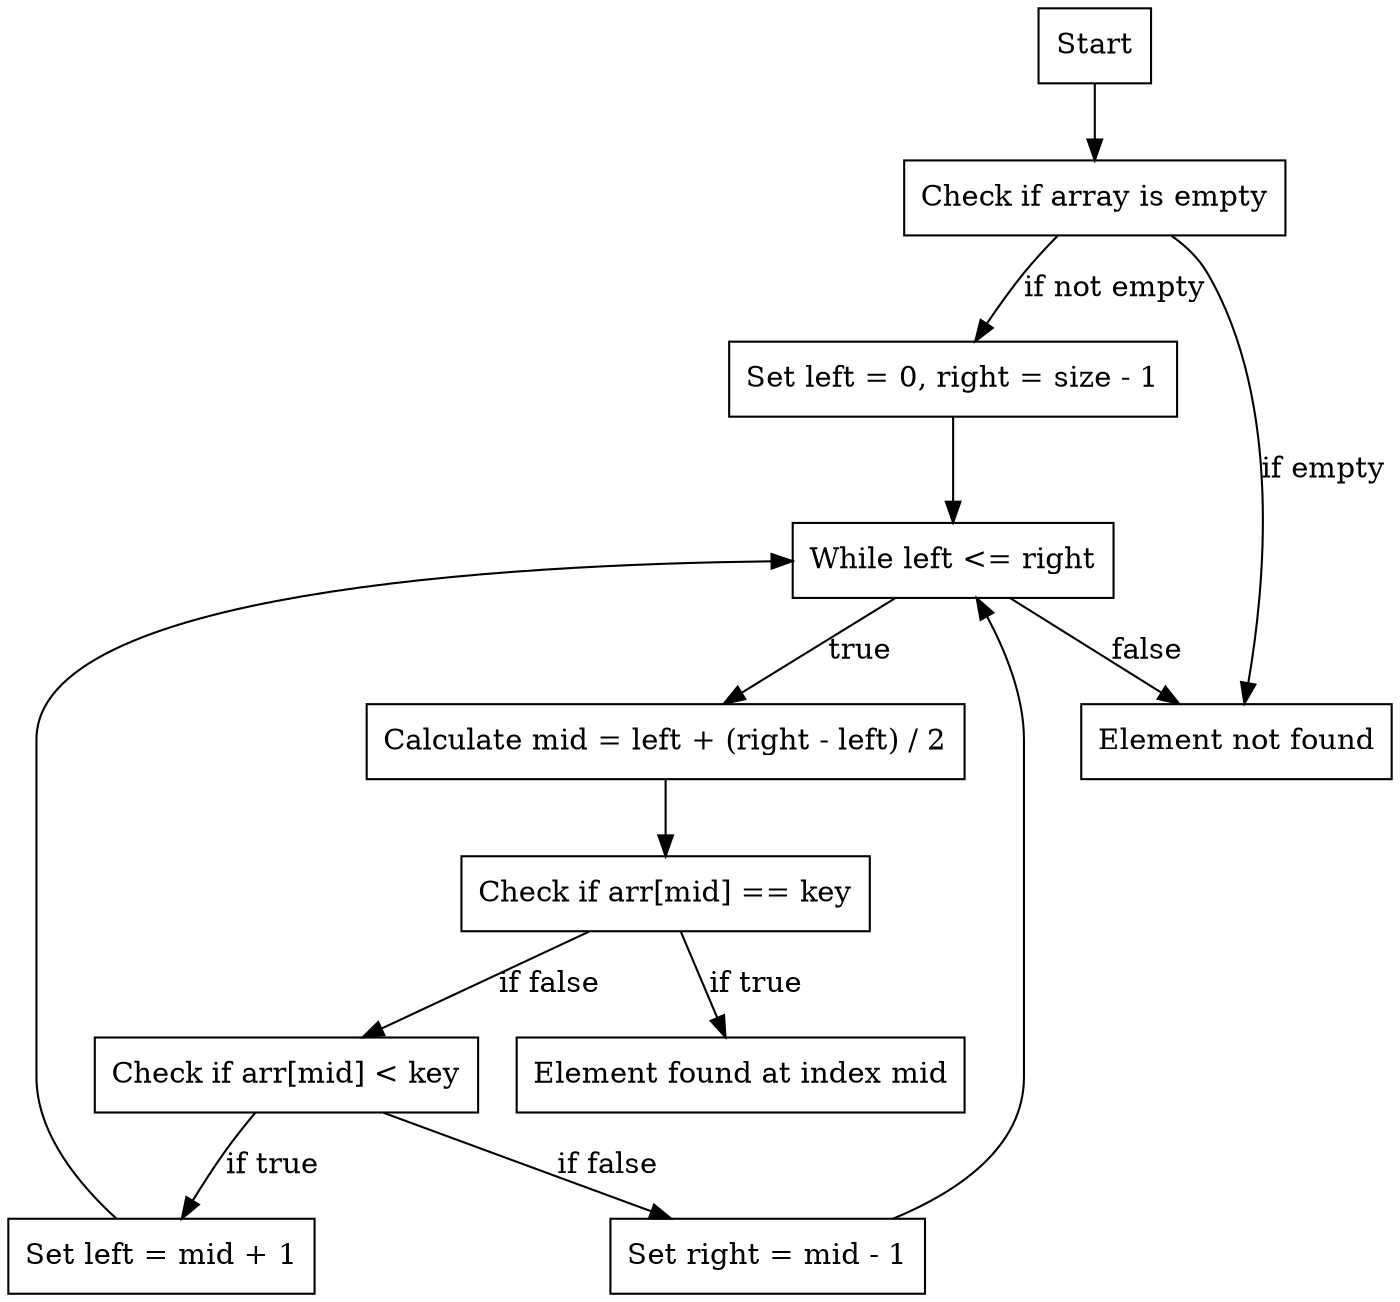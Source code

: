 digraph BinarySearch {
    node [shape=box];

    start [label="Start"];
    check_empty [label="Check if array is empty"];
    set_initial_bounds [label="Set left = 0, right = size - 1"];
    while_loop [label="While left <= right"];
    calculate_mid [label="Calculate mid = left + (right - left) / 2"];
    check_mid [label="Check if arr[mid] == key"];
    found [label="Element found at index mid"];
    check_less [label="Check if arr[mid] < key"];
    move_left [label="Set left = mid + 1"];
    move_right [label="Set right = mid - 1"];
    not_found [label="Element not found"];

    start -> check_empty;
    check_empty -> set_initial_bounds [label="if not empty"];
    check_empty -> not_found [label="if empty"];
    set_initial_bounds -> while_loop;
    while_loop -> calculate_mid [label="true"];
    while_loop -> not_found [label="false"];
    calculate_mid -> check_mid;
    check_mid -> found [label="if true"];
    check_mid -> check_less [label="if false"];
    check_less -> move_left [label="if true"];
    check_less -> move_right [label="if false"];
    move_left -> while_loop;
    move_right -> while_loop;
}